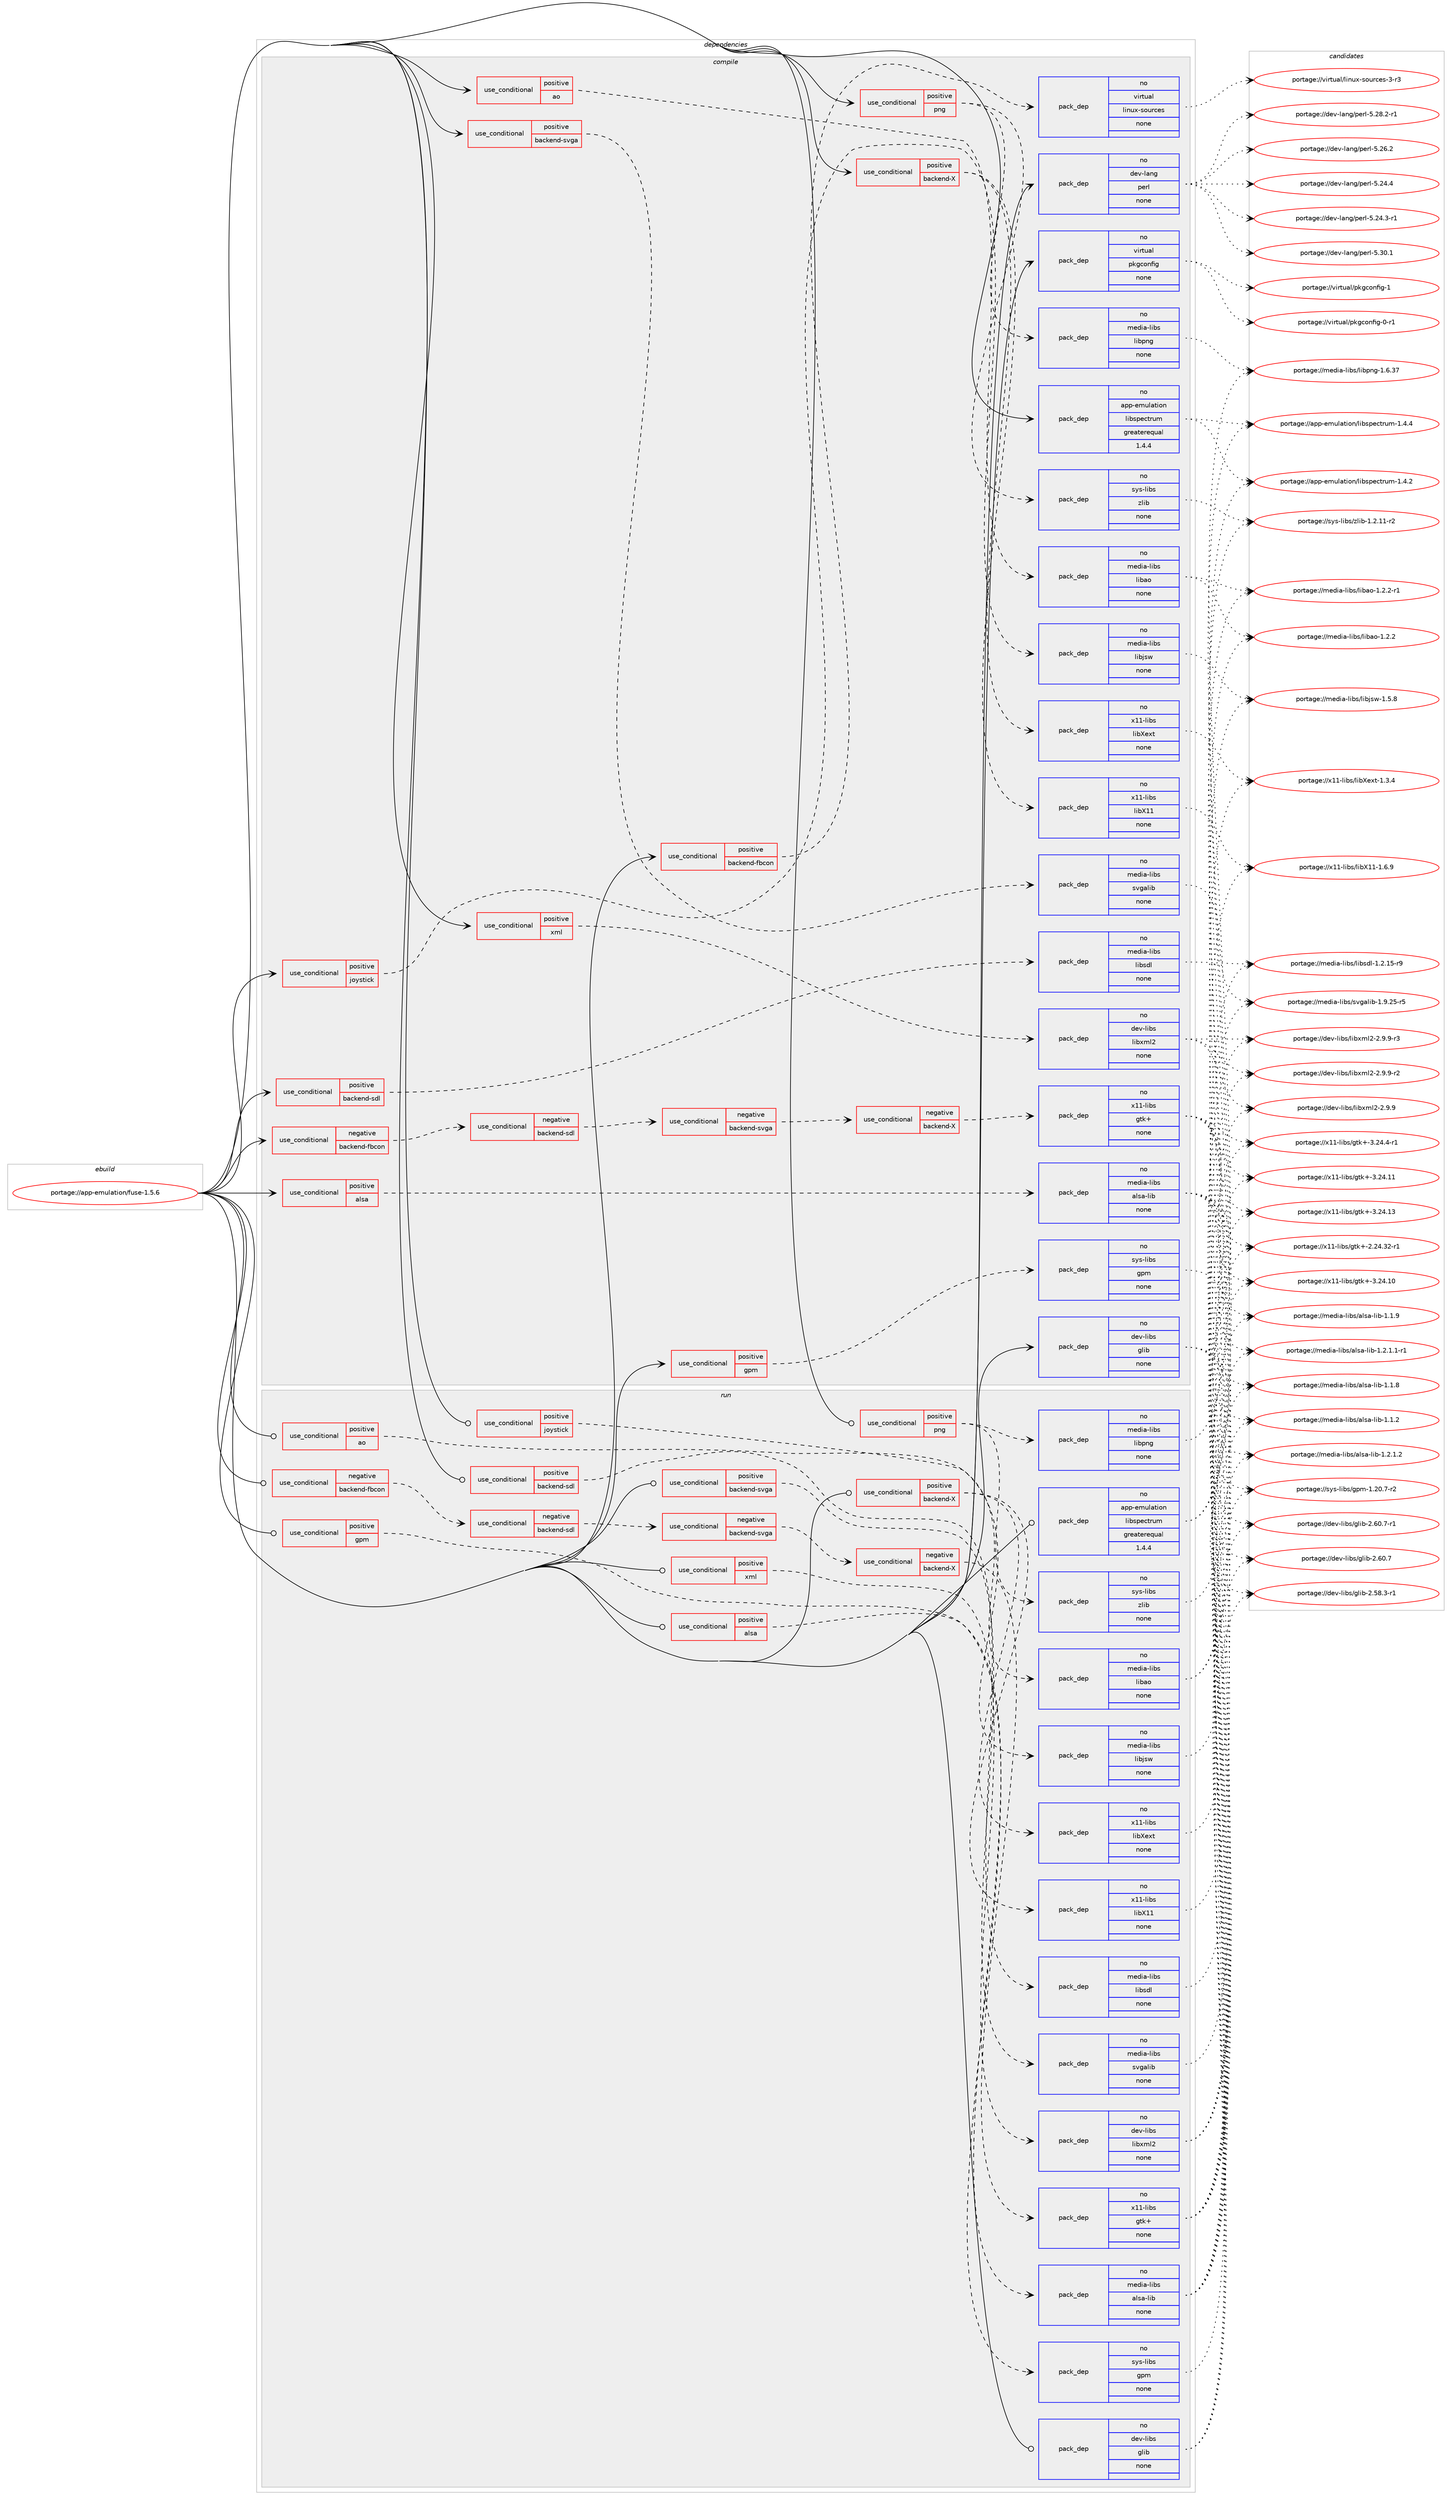 digraph prolog {

# *************
# Graph options
# *************

newrank=true;
concentrate=true;
compound=true;
graph [rankdir=LR,fontname=Helvetica,fontsize=10,ranksep=1.5];#, ranksep=2.5, nodesep=0.2];
edge  [arrowhead=vee];
node  [fontname=Helvetica,fontsize=10];

# **********
# The ebuild
# **********

subgraph cluster_leftcol {
color=gray;
label=<<i>ebuild</i>>;
id [label="portage://app-emulation/fuse-1.5.6", color=red, width=4, href="../app-emulation/fuse-1.5.6.svg"];
}

# ****************
# The dependencies
# ****************

subgraph cluster_midcol {
color=gray;
label=<<i>dependencies</i>>;
subgraph cluster_compile {
fillcolor="#eeeeee";
style=filled;
label=<<i>compile</i>>;
subgraph cond148507 {
dependency630672 [label=<<TABLE BORDER="0" CELLBORDER="1" CELLSPACING="0" CELLPADDING="4"><TR><TD ROWSPAN="3" CELLPADDING="10">use_conditional</TD></TR><TR><TD>negative</TD></TR><TR><TD>backend-fbcon</TD></TR></TABLE>>, shape=none, color=red];
subgraph cond148508 {
dependency630673 [label=<<TABLE BORDER="0" CELLBORDER="1" CELLSPACING="0" CELLPADDING="4"><TR><TD ROWSPAN="3" CELLPADDING="10">use_conditional</TD></TR><TR><TD>negative</TD></TR><TR><TD>backend-sdl</TD></TR></TABLE>>, shape=none, color=red];
subgraph cond148509 {
dependency630674 [label=<<TABLE BORDER="0" CELLBORDER="1" CELLSPACING="0" CELLPADDING="4"><TR><TD ROWSPAN="3" CELLPADDING="10">use_conditional</TD></TR><TR><TD>negative</TD></TR><TR><TD>backend-svga</TD></TR></TABLE>>, shape=none, color=red];
subgraph cond148510 {
dependency630675 [label=<<TABLE BORDER="0" CELLBORDER="1" CELLSPACING="0" CELLPADDING="4"><TR><TD ROWSPAN="3" CELLPADDING="10">use_conditional</TD></TR><TR><TD>negative</TD></TR><TR><TD>backend-X</TD></TR></TABLE>>, shape=none, color=red];
subgraph pack473760 {
dependency630676 [label=<<TABLE BORDER="0" CELLBORDER="1" CELLSPACING="0" CELLPADDING="4" WIDTH="220"><TR><TD ROWSPAN="6" CELLPADDING="30">pack_dep</TD></TR><TR><TD WIDTH="110">no</TD></TR><TR><TD>x11-libs</TD></TR><TR><TD>gtk+</TD></TR><TR><TD>none</TD></TR><TR><TD></TD></TR></TABLE>>, shape=none, color=blue];
}
dependency630675:e -> dependency630676:w [weight=20,style="dashed",arrowhead="vee"];
}
dependency630674:e -> dependency630675:w [weight=20,style="dashed",arrowhead="vee"];
}
dependency630673:e -> dependency630674:w [weight=20,style="dashed",arrowhead="vee"];
}
dependency630672:e -> dependency630673:w [weight=20,style="dashed",arrowhead="vee"];
}
id:e -> dependency630672:w [weight=20,style="solid",arrowhead="vee"];
subgraph cond148511 {
dependency630677 [label=<<TABLE BORDER="0" CELLBORDER="1" CELLSPACING="0" CELLPADDING="4"><TR><TD ROWSPAN="3" CELLPADDING="10">use_conditional</TD></TR><TR><TD>positive</TD></TR><TR><TD>alsa</TD></TR></TABLE>>, shape=none, color=red];
subgraph pack473761 {
dependency630678 [label=<<TABLE BORDER="0" CELLBORDER="1" CELLSPACING="0" CELLPADDING="4" WIDTH="220"><TR><TD ROWSPAN="6" CELLPADDING="30">pack_dep</TD></TR><TR><TD WIDTH="110">no</TD></TR><TR><TD>media-libs</TD></TR><TR><TD>alsa-lib</TD></TR><TR><TD>none</TD></TR><TR><TD></TD></TR></TABLE>>, shape=none, color=blue];
}
dependency630677:e -> dependency630678:w [weight=20,style="dashed",arrowhead="vee"];
}
id:e -> dependency630677:w [weight=20,style="solid",arrowhead="vee"];
subgraph cond148512 {
dependency630679 [label=<<TABLE BORDER="0" CELLBORDER="1" CELLSPACING="0" CELLPADDING="4"><TR><TD ROWSPAN="3" CELLPADDING="10">use_conditional</TD></TR><TR><TD>positive</TD></TR><TR><TD>ao</TD></TR></TABLE>>, shape=none, color=red];
subgraph pack473762 {
dependency630680 [label=<<TABLE BORDER="0" CELLBORDER="1" CELLSPACING="0" CELLPADDING="4" WIDTH="220"><TR><TD ROWSPAN="6" CELLPADDING="30">pack_dep</TD></TR><TR><TD WIDTH="110">no</TD></TR><TR><TD>media-libs</TD></TR><TR><TD>libao</TD></TR><TR><TD>none</TD></TR><TR><TD></TD></TR></TABLE>>, shape=none, color=blue];
}
dependency630679:e -> dependency630680:w [weight=20,style="dashed",arrowhead="vee"];
}
id:e -> dependency630679:w [weight=20,style="solid",arrowhead="vee"];
subgraph cond148513 {
dependency630681 [label=<<TABLE BORDER="0" CELLBORDER="1" CELLSPACING="0" CELLPADDING="4"><TR><TD ROWSPAN="3" CELLPADDING="10">use_conditional</TD></TR><TR><TD>positive</TD></TR><TR><TD>backend-X</TD></TR></TABLE>>, shape=none, color=red];
subgraph pack473763 {
dependency630682 [label=<<TABLE BORDER="0" CELLBORDER="1" CELLSPACING="0" CELLPADDING="4" WIDTH="220"><TR><TD ROWSPAN="6" CELLPADDING="30">pack_dep</TD></TR><TR><TD WIDTH="110">no</TD></TR><TR><TD>x11-libs</TD></TR><TR><TD>libX11</TD></TR><TR><TD>none</TD></TR><TR><TD></TD></TR></TABLE>>, shape=none, color=blue];
}
dependency630681:e -> dependency630682:w [weight=20,style="dashed",arrowhead="vee"];
subgraph pack473764 {
dependency630683 [label=<<TABLE BORDER="0" CELLBORDER="1" CELLSPACING="0" CELLPADDING="4" WIDTH="220"><TR><TD ROWSPAN="6" CELLPADDING="30">pack_dep</TD></TR><TR><TD WIDTH="110">no</TD></TR><TR><TD>x11-libs</TD></TR><TR><TD>libXext</TD></TR><TR><TD>none</TD></TR><TR><TD></TD></TR></TABLE>>, shape=none, color=blue];
}
dependency630681:e -> dependency630683:w [weight=20,style="dashed",arrowhead="vee"];
}
id:e -> dependency630681:w [weight=20,style="solid",arrowhead="vee"];
subgraph cond148514 {
dependency630684 [label=<<TABLE BORDER="0" CELLBORDER="1" CELLSPACING="0" CELLPADDING="4"><TR><TD ROWSPAN="3" CELLPADDING="10">use_conditional</TD></TR><TR><TD>positive</TD></TR><TR><TD>backend-fbcon</TD></TR></TABLE>>, shape=none, color=red];
subgraph pack473765 {
dependency630685 [label=<<TABLE BORDER="0" CELLBORDER="1" CELLSPACING="0" CELLPADDING="4" WIDTH="220"><TR><TD ROWSPAN="6" CELLPADDING="30">pack_dep</TD></TR><TR><TD WIDTH="110">no</TD></TR><TR><TD>virtual</TD></TR><TR><TD>linux-sources</TD></TR><TR><TD>none</TD></TR><TR><TD></TD></TR></TABLE>>, shape=none, color=blue];
}
dependency630684:e -> dependency630685:w [weight=20,style="dashed",arrowhead="vee"];
}
id:e -> dependency630684:w [weight=20,style="solid",arrowhead="vee"];
subgraph cond148515 {
dependency630686 [label=<<TABLE BORDER="0" CELLBORDER="1" CELLSPACING="0" CELLPADDING="4"><TR><TD ROWSPAN="3" CELLPADDING="10">use_conditional</TD></TR><TR><TD>positive</TD></TR><TR><TD>backend-sdl</TD></TR></TABLE>>, shape=none, color=red];
subgraph pack473766 {
dependency630687 [label=<<TABLE BORDER="0" CELLBORDER="1" CELLSPACING="0" CELLPADDING="4" WIDTH="220"><TR><TD ROWSPAN="6" CELLPADDING="30">pack_dep</TD></TR><TR><TD WIDTH="110">no</TD></TR><TR><TD>media-libs</TD></TR><TR><TD>libsdl</TD></TR><TR><TD>none</TD></TR><TR><TD></TD></TR></TABLE>>, shape=none, color=blue];
}
dependency630686:e -> dependency630687:w [weight=20,style="dashed",arrowhead="vee"];
}
id:e -> dependency630686:w [weight=20,style="solid",arrowhead="vee"];
subgraph cond148516 {
dependency630688 [label=<<TABLE BORDER="0" CELLBORDER="1" CELLSPACING="0" CELLPADDING="4"><TR><TD ROWSPAN="3" CELLPADDING="10">use_conditional</TD></TR><TR><TD>positive</TD></TR><TR><TD>backend-svga</TD></TR></TABLE>>, shape=none, color=red];
subgraph pack473767 {
dependency630689 [label=<<TABLE BORDER="0" CELLBORDER="1" CELLSPACING="0" CELLPADDING="4" WIDTH="220"><TR><TD ROWSPAN="6" CELLPADDING="30">pack_dep</TD></TR><TR><TD WIDTH="110">no</TD></TR><TR><TD>media-libs</TD></TR><TR><TD>svgalib</TD></TR><TR><TD>none</TD></TR><TR><TD></TD></TR></TABLE>>, shape=none, color=blue];
}
dependency630688:e -> dependency630689:w [weight=20,style="dashed",arrowhead="vee"];
}
id:e -> dependency630688:w [weight=20,style="solid",arrowhead="vee"];
subgraph cond148517 {
dependency630690 [label=<<TABLE BORDER="0" CELLBORDER="1" CELLSPACING="0" CELLPADDING="4"><TR><TD ROWSPAN="3" CELLPADDING="10">use_conditional</TD></TR><TR><TD>positive</TD></TR><TR><TD>gpm</TD></TR></TABLE>>, shape=none, color=red];
subgraph pack473768 {
dependency630691 [label=<<TABLE BORDER="0" CELLBORDER="1" CELLSPACING="0" CELLPADDING="4" WIDTH="220"><TR><TD ROWSPAN="6" CELLPADDING="30">pack_dep</TD></TR><TR><TD WIDTH="110">no</TD></TR><TR><TD>sys-libs</TD></TR><TR><TD>gpm</TD></TR><TR><TD>none</TD></TR><TR><TD></TD></TR></TABLE>>, shape=none, color=blue];
}
dependency630690:e -> dependency630691:w [weight=20,style="dashed",arrowhead="vee"];
}
id:e -> dependency630690:w [weight=20,style="solid",arrowhead="vee"];
subgraph cond148518 {
dependency630692 [label=<<TABLE BORDER="0" CELLBORDER="1" CELLSPACING="0" CELLPADDING="4"><TR><TD ROWSPAN="3" CELLPADDING="10">use_conditional</TD></TR><TR><TD>positive</TD></TR><TR><TD>joystick</TD></TR></TABLE>>, shape=none, color=red];
subgraph pack473769 {
dependency630693 [label=<<TABLE BORDER="0" CELLBORDER="1" CELLSPACING="0" CELLPADDING="4" WIDTH="220"><TR><TD ROWSPAN="6" CELLPADDING="30">pack_dep</TD></TR><TR><TD WIDTH="110">no</TD></TR><TR><TD>media-libs</TD></TR><TR><TD>libjsw</TD></TR><TR><TD>none</TD></TR><TR><TD></TD></TR></TABLE>>, shape=none, color=blue];
}
dependency630692:e -> dependency630693:w [weight=20,style="dashed",arrowhead="vee"];
}
id:e -> dependency630692:w [weight=20,style="solid",arrowhead="vee"];
subgraph cond148519 {
dependency630694 [label=<<TABLE BORDER="0" CELLBORDER="1" CELLSPACING="0" CELLPADDING="4"><TR><TD ROWSPAN="3" CELLPADDING="10">use_conditional</TD></TR><TR><TD>positive</TD></TR><TR><TD>png</TD></TR></TABLE>>, shape=none, color=red];
subgraph pack473770 {
dependency630695 [label=<<TABLE BORDER="0" CELLBORDER="1" CELLSPACING="0" CELLPADDING="4" WIDTH="220"><TR><TD ROWSPAN="6" CELLPADDING="30">pack_dep</TD></TR><TR><TD WIDTH="110">no</TD></TR><TR><TD>media-libs</TD></TR><TR><TD>libpng</TD></TR><TR><TD>none</TD></TR><TR><TD></TD></TR></TABLE>>, shape=none, color=blue];
}
dependency630694:e -> dependency630695:w [weight=20,style="dashed",arrowhead="vee"];
subgraph pack473771 {
dependency630696 [label=<<TABLE BORDER="0" CELLBORDER="1" CELLSPACING="0" CELLPADDING="4" WIDTH="220"><TR><TD ROWSPAN="6" CELLPADDING="30">pack_dep</TD></TR><TR><TD WIDTH="110">no</TD></TR><TR><TD>sys-libs</TD></TR><TR><TD>zlib</TD></TR><TR><TD>none</TD></TR><TR><TD></TD></TR></TABLE>>, shape=none, color=blue];
}
dependency630694:e -> dependency630696:w [weight=20,style="dashed",arrowhead="vee"];
}
id:e -> dependency630694:w [weight=20,style="solid",arrowhead="vee"];
subgraph cond148520 {
dependency630697 [label=<<TABLE BORDER="0" CELLBORDER="1" CELLSPACING="0" CELLPADDING="4"><TR><TD ROWSPAN="3" CELLPADDING="10">use_conditional</TD></TR><TR><TD>positive</TD></TR><TR><TD>xml</TD></TR></TABLE>>, shape=none, color=red];
subgraph pack473772 {
dependency630698 [label=<<TABLE BORDER="0" CELLBORDER="1" CELLSPACING="0" CELLPADDING="4" WIDTH="220"><TR><TD ROWSPAN="6" CELLPADDING="30">pack_dep</TD></TR><TR><TD WIDTH="110">no</TD></TR><TR><TD>dev-libs</TD></TR><TR><TD>libxml2</TD></TR><TR><TD>none</TD></TR><TR><TD></TD></TR></TABLE>>, shape=none, color=blue];
}
dependency630697:e -> dependency630698:w [weight=20,style="dashed",arrowhead="vee"];
}
id:e -> dependency630697:w [weight=20,style="solid",arrowhead="vee"];
subgraph pack473773 {
dependency630699 [label=<<TABLE BORDER="0" CELLBORDER="1" CELLSPACING="0" CELLPADDING="4" WIDTH="220"><TR><TD ROWSPAN="6" CELLPADDING="30">pack_dep</TD></TR><TR><TD WIDTH="110">no</TD></TR><TR><TD>app-emulation</TD></TR><TR><TD>libspectrum</TD></TR><TR><TD>greaterequal</TD></TR><TR><TD>1.4.4</TD></TR></TABLE>>, shape=none, color=blue];
}
id:e -> dependency630699:w [weight=20,style="solid",arrowhead="vee"];
subgraph pack473774 {
dependency630700 [label=<<TABLE BORDER="0" CELLBORDER="1" CELLSPACING="0" CELLPADDING="4" WIDTH="220"><TR><TD ROWSPAN="6" CELLPADDING="30">pack_dep</TD></TR><TR><TD WIDTH="110">no</TD></TR><TR><TD>dev-lang</TD></TR><TR><TD>perl</TD></TR><TR><TD>none</TD></TR><TR><TD></TD></TR></TABLE>>, shape=none, color=blue];
}
id:e -> dependency630700:w [weight=20,style="solid",arrowhead="vee"];
subgraph pack473775 {
dependency630701 [label=<<TABLE BORDER="0" CELLBORDER="1" CELLSPACING="0" CELLPADDING="4" WIDTH="220"><TR><TD ROWSPAN="6" CELLPADDING="30">pack_dep</TD></TR><TR><TD WIDTH="110">no</TD></TR><TR><TD>dev-libs</TD></TR><TR><TD>glib</TD></TR><TR><TD>none</TD></TR><TR><TD></TD></TR></TABLE>>, shape=none, color=blue];
}
id:e -> dependency630701:w [weight=20,style="solid",arrowhead="vee"];
subgraph pack473776 {
dependency630702 [label=<<TABLE BORDER="0" CELLBORDER="1" CELLSPACING="0" CELLPADDING="4" WIDTH="220"><TR><TD ROWSPAN="6" CELLPADDING="30">pack_dep</TD></TR><TR><TD WIDTH="110">no</TD></TR><TR><TD>virtual</TD></TR><TR><TD>pkgconfig</TD></TR><TR><TD>none</TD></TR><TR><TD></TD></TR></TABLE>>, shape=none, color=blue];
}
id:e -> dependency630702:w [weight=20,style="solid",arrowhead="vee"];
}
subgraph cluster_compileandrun {
fillcolor="#eeeeee";
style=filled;
label=<<i>compile and run</i>>;
}
subgraph cluster_run {
fillcolor="#eeeeee";
style=filled;
label=<<i>run</i>>;
subgraph cond148521 {
dependency630703 [label=<<TABLE BORDER="0" CELLBORDER="1" CELLSPACING="0" CELLPADDING="4"><TR><TD ROWSPAN="3" CELLPADDING="10">use_conditional</TD></TR><TR><TD>negative</TD></TR><TR><TD>backend-fbcon</TD></TR></TABLE>>, shape=none, color=red];
subgraph cond148522 {
dependency630704 [label=<<TABLE BORDER="0" CELLBORDER="1" CELLSPACING="0" CELLPADDING="4"><TR><TD ROWSPAN="3" CELLPADDING="10">use_conditional</TD></TR><TR><TD>negative</TD></TR><TR><TD>backend-sdl</TD></TR></TABLE>>, shape=none, color=red];
subgraph cond148523 {
dependency630705 [label=<<TABLE BORDER="0" CELLBORDER="1" CELLSPACING="0" CELLPADDING="4"><TR><TD ROWSPAN="3" CELLPADDING="10">use_conditional</TD></TR><TR><TD>negative</TD></TR><TR><TD>backend-svga</TD></TR></TABLE>>, shape=none, color=red];
subgraph cond148524 {
dependency630706 [label=<<TABLE BORDER="0" CELLBORDER="1" CELLSPACING="0" CELLPADDING="4"><TR><TD ROWSPAN="3" CELLPADDING="10">use_conditional</TD></TR><TR><TD>negative</TD></TR><TR><TD>backend-X</TD></TR></TABLE>>, shape=none, color=red];
subgraph pack473777 {
dependency630707 [label=<<TABLE BORDER="0" CELLBORDER="1" CELLSPACING="0" CELLPADDING="4" WIDTH="220"><TR><TD ROWSPAN="6" CELLPADDING="30">pack_dep</TD></TR><TR><TD WIDTH="110">no</TD></TR><TR><TD>x11-libs</TD></TR><TR><TD>gtk+</TD></TR><TR><TD>none</TD></TR><TR><TD></TD></TR></TABLE>>, shape=none, color=blue];
}
dependency630706:e -> dependency630707:w [weight=20,style="dashed",arrowhead="vee"];
}
dependency630705:e -> dependency630706:w [weight=20,style="dashed",arrowhead="vee"];
}
dependency630704:e -> dependency630705:w [weight=20,style="dashed",arrowhead="vee"];
}
dependency630703:e -> dependency630704:w [weight=20,style="dashed",arrowhead="vee"];
}
id:e -> dependency630703:w [weight=20,style="solid",arrowhead="odot"];
subgraph cond148525 {
dependency630708 [label=<<TABLE BORDER="0" CELLBORDER="1" CELLSPACING="0" CELLPADDING="4"><TR><TD ROWSPAN="3" CELLPADDING="10">use_conditional</TD></TR><TR><TD>positive</TD></TR><TR><TD>alsa</TD></TR></TABLE>>, shape=none, color=red];
subgraph pack473778 {
dependency630709 [label=<<TABLE BORDER="0" CELLBORDER="1" CELLSPACING="0" CELLPADDING="4" WIDTH="220"><TR><TD ROWSPAN="6" CELLPADDING="30">pack_dep</TD></TR><TR><TD WIDTH="110">no</TD></TR><TR><TD>media-libs</TD></TR><TR><TD>alsa-lib</TD></TR><TR><TD>none</TD></TR><TR><TD></TD></TR></TABLE>>, shape=none, color=blue];
}
dependency630708:e -> dependency630709:w [weight=20,style="dashed",arrowhead="vee"];
}
id:e -> dependency630708:w [weight=20,style="solid",arrowhead="odot"];
subgraph cond148526 {
dependency630710 [label=<<TABLE BORDER="0" CELLBORDER="1" CELLSPACING="0" CELLPADDING="4"><TR><TD ROWSPAN="3" CELLPADDING="10">use_conditional</TD></TR><TR><TD>positive</TD></TR><TR><TD>ao</TD></TR></TABLE>>, shape=none, color=red];
subgraph pack473779 {
dependency630711 [label=<<TABLE BORDER="0" CELLBORDER="1" CELLSPACING="0" CELLPADDING="4" WIDTH="220"><TR><TD ROWSPAN="6" CELLPADDING="30">pack_dep</TD></TR><TR><TD WIDTH="110">no</TD></TR><TR><TD>media-libs</TD></TR><TR><TD>libao</TD></TR><TR><TD>none</TD></TR><TR><TD></TD></TR></TABLE>>, shape=none, color=blue];
}
dependency630710:e -> dependency630711:w [weight=20,style="dashed",arrowhead="vee"];
}
id:e -> dependency630710:w [weight=20,style="solid",arrowhead="odot"];
subgraph cond148527 {
dependency630712 [label=<<TABLE BORDER="0" CELLBORDER="1" CELLSPACING="0" CELLPADDING="4"><TR><TD ROWSPAN="3" CELLPADDING="10">use_conditional</TD></TR><TR><TD>positive</TD></TR><TR><TD>backend-X</TD></TR></TABLE>>, shape=none, color=red];
subgraph pack473780 {
dependency630713 [label=<<TABLE BORDER="0" CELLBORDER="1" CELLSPACING="0" CELLPADDING="4" WIDTH="220"><TR><TD ROWSPAN="6" CELLPADDING="30">pack_dep</TD></TR><TR><TD WIDTH="110">no</TD></TR><TR><TD>x11-libs</TD></TR><TR><TD>libX11</TD></TR><TR><TD>none</TD></TR><TR><TD></TD></TR></TABLE>>, shape=none, color=blue];
}
dependency630712:e -> dependency630713:w [weight=20,style="dashed",arrowhead="vee"];
subgraph pack473781 {
dependency630714 [label=<<TABLE BORDER="0" CELLBORDER="1" CELLSPACING="0" CELLPADDING="4" WIDTH="220"><TR><TD ROWSPAN="6" CELLPADDING="30">pack_dep</TD></TR><TR><TD WIDTH="110">no</TD></TR><TR><TD>x11-libs</TD></TR><TR><TD>libXext</TD></TR><TR><TD>none</TD></TR><TR><TD></TD></TR></TABLE>>, shape=none, color=blue];
}
dependency630712:e -> dependency630714:w [weight=20,style="dashed",arrowhead="vee"];
}
id:e -> dependency630712:w [weight=20,style="solid",arrowhead="odot"];
subgraph cond148528 {
dependency630715 [label=<<TABLE BORDER="0" CELLBORDER="1" CELLSPACING="0" CELLPADDING="4"><TR><TD ROWSPAN="3" CELLPADDING="10">use_conditional</TD></TR><TR><TD>positive</TD></TR><TR><TD>backend-sdl</TD></TR></TABLE>>, shape=none, color=red];
subgraph pack473782 {
dependency630716 [label=<<TABLE BORDER="0" CELLBORDER="1" CELLSPACING="0" CELLPADDING="4" WIDTH="220"><TR><TD ROWSPAN="6" CELLPADDING="30">pack_dep</TD></TR><TR><TD WIDTH="110">no</TD></TR><TR><TD>media-libs</TD></TR><TR><TD>libsdl</TD></TR><TR><TD>none</TD></TR><TR><TD></TD></TR></TABLE>>, shape=none, color=blue];
}
dependency630715:e -> dependency630716:w [weight=20,style="dashed",arrowhead="vee"];
}
id:e -> dependency630715:w [weight=20,style="solid",arrowhead="odot"];
subgraph cond148529 {
dependency630717 [label=<<TABLE BORDER="0" CELLBORDER="1" CELLSPACING="0" CELLPADDING="4"><TR><TD ROWSPAN="3" CELLPADDING="10">use_conditional</TD></TR><TR><TD>positive</TD></TR><TR><TD>backend-svga</TD></TR></TABLE>>, shape=none, color=red];
subgraph pack473783 {
dependency630718 [label=<<TABLE BORDER="0" CELLBORDER="1" CELLSPACING="0" CELLPADDING="4" WIDTH="220"><TR><TD ROWSPAN="6" CELLPADDING="30">pack_dep</TD></TR><TR><TD WIDTH="110">no</TD></TR><TR><TD>media-libs</TD></TR><TR><TD>svgalib</TD></TR><TR><TD>none</TD></TR><TR><TD></TD></TR></TABLE>>, shape=none, color=blue];
}
dependency630717:e -> dependency630718:w [weight=20,style="dashed",arrowhead="vee"];
}
id:e -> dependency630717:w [weight=20,style="solid",arrowhead="odot"];
subgraph cond148530 {
dependency630719 [label=<<TABLE BORDER="0" CELLBORDER="1" CELLSPACING="0" CELLPADDING="4"><TR><TD ROWSPAN="3" CELLPADDING="10">use_conditional</TD></TR><TR><TD>positive</TD></TR><TR><TD>gpm</TD></TR></TABLE>>, shape=none, color=red];
subgraph pack473784 {
dependency630720 [label=<<TABLE BORDER="0" CELLBORDER="1" CELLSPACING="0" CELLPADDING="4" WIDTH="220"><TR><TD ROWSPAN="6" CELLPADDING="30">pack_dep</TD></TR><TR><TD WIDTH="110">no</TD></TR><TR><TD>sys-libs</TD></TR><TR><TD>gpm</TD></TR><TR><TD>none</TD></TR><TR><TD></TD></TR></TABLE>>, shape=none, color=blue];
}
dependency630719:e -> dependency630720:w [weight=20,style="dashed",arrowhead="vee"];
}
id:e -> dependency630719:w [weight=20,style="solid",arrowhead="odot"];
subgraph cond148531 {
dependency630721 [label=<<TABLE BORDER="0" CELLBORDER="1" CELLSPACING="0" CELLPADDING="4"><TR><TD ROWSPAN="3" CELLPADDING="10">use_conditional</TD></TR><TR><TD>positive</TD></TR><TR><TD>joystick</TD></TR></TABLE>>, shape=none, color=red];
subgraph pack473785 {
dependency630722 [label=<<TABLE BORDER="0" CELLBORDER="1" CELLSPACING="0" CELLPADDING="4" WIDTH="220"><TR><TD ROWSPAN="6" CELLPADDING="30">pack_dep</TD></TR><TR><TD WIDTH="110">no</TD></TR><TR><TD>media-libs</TD></TR><TR><TD>libjsw</TD></TR><TR><TD>none</TD></TR><TR><TD></TD></TR></TABLE>>, shape=none, color=blue];
}
dependency630721:e -> dependency630722:w [weight=20,style="dashed",arrowhead="vee"];
}
id:e -> dependency630721:w [weight=20,style="solid",arrowhead="odot"];
subgraph cond148532 {
dependency630723 [label=<<TABLE BORDER="0" CELLBORDER="1" CELLSPACING="0" CELLPADDING="4"><TR><TD ROWSPAN="3" CELLPADDING="10">use_conditional</TD></TR><TR><TD>positive</TD></TR><TR><TD>png</TD></TR></TABLE>>, shape=none, color=red];
subgraph pack473786 {
dependency630724 [label=<<TABLE BORDER="0" CELLBORDER="1" CELLSPACING="0" CELLPADDING="4" WIDTH="220"><TR><TD ROWSPAN="6" CELLPADDING="30">pack_dep</TD></TR><TR><TD WIDTH="110">no</TD></TR><TR><TD>media-libs</TD></TR><TR><TD>libpng</TD></TR><TR><TD>none</TD></TR><TR><TD></TD></TR></TABLE>>, shape=none, color=blue];
}
dependency630723:e -> dependency630724:w [weight=20,style="dashed",arrowhead="vee"];
subgraph pack473787 {
dependency630725 [label=<<TABLE BORDER="0" CELLBORDER="1" CELLSPACING="0" CELLPADDING="4" WIDTH="220"><TR><TD ROWSPAN="6" CELLPADDING="30">pack_dep</TD></TR><TR><TD WIDTH="110">no</TD></TR><TR><TD>sys-libs</TD></TR><TR><TD>zlib</TD></TR><TR><TD>none</TD></TR><TR><TD></TD></TR></TABLE>>, shape=none, color=blue];
}
dependency630723:e -> dependency630725:w [weight=20,style="dashed",arrowhead="vee"];
}
id:e -> dependency630723:w [weight=20,style="solid",arrowhead="odot"];
subgraph cond148533 {
dependency630726 [label=<<TABLE BORDER="0" CELLBORDER="1" CELLSPACING="0" CELLPADDING="4"><TR><TD ROWSPAN="3" CELLPADDING="10">use_conditional</TD></TR><TR><TD>positive</TD></TR><TR><TD>xml</TD></TR></TABLE>>, shape=none, color=red];
subgraph pack473788 {
dependency630727 [label=<<TABLE BORDER="0" CELLBORDER="1" CELLSPACING="0" CELLPADDING="4" WIDTH="220"><TR><TD ROWSPAN="6" CELLPADDING="30">pack_dep</TD></TR><TR><TD WIDTH="110">no</TD></TR><TR><TD>dev-libs</TD></TR><TR><TD>libxml2</TD></TR><TR><TD>none</TD></TR><TR><TD></TD></TR></TABLE>>, shape=none, color=blue];
}
dependency630726:e -> dependency630727:w [weight=20,style="dashed",arrowhead="vee"];
}
id:e -> dependency630726:w [weight=20,style="solid",arrowhead="odot"];
subgraph pack473789 {
dependency630728 [label=<<TABLE BORDER="0" CELLBORDER="1" CELLSPACING="0" CELLPADDING="4" WIDTH="220"><TR><TD ROWSPAN="6" CELLPADDING="30">pack_dep</TD></TR><TR><TD WIDTH="110">no</TD></TR><TR><TD>app-emulation</TD></TR><TR><TD>libspectrum</TD></TR><TR><TD>greaterequal</TD></TR><TR><TD>1.4.4</TD></TR></TABLE>>, shape=none, color=blue];
}
id:e -> dependency630728:w [weight=20,style="solid",arrowhead="odot"];
subgraph pack473790 {
dependency630729 [label=<<TABLE BORDER="0" CELLBORDER="1" CELLSPACING="0" CELLPADDING="4" WIDTH="220"><TR><TD ROWSPAN="6" CELLPADDING="30">pack_dep</TD></TR><TR><TD WIDTH="110">no</TD></TR><TR><TD>dev-libs</TD></TR><TR><TD>glib</TD></TR><TR><TD>none</TD></TR><TR><TD></TD></TR></TABLE>>, shape=none, color=blue];
}
id:e -> dependency630729:w [weight=20,style="solid",arrowhead="odot"];
}
}

# **************
# The candidates
# **************

subgraph cluster_choices {
rank=same;
color=gray;
label=<<i>candidates</i>>;

subgraph choice473760 {
color=black;
nodesep=1;
choice120494945108105981154710311610743455146505246524511449 [label="portage://x11-libs/gtk+-3.24.4-r1", color=red, width=4,href="../x11-libs/gtk+-3.24.4-r1.svg"];
choice1204949451081059811547103116107434551465052464951 [label="portage://x11-libs/gtk+-3.24.13", color=red, width=4,href="../x11-libs/gtk+-3.24.13.svg"];
choice1204949451081059811547103116107434551465052464949 [label="portage://x11-libs/gtk+-3.24.11", color=red, width=4,href="../x11-libs/gtk+-3.24.11.svg"];
choice1204949451081059811547103116107434551465052464948 [label="portage://x11-libs/gtk+-3.24.10", color=red, width=4,href="../x11-libs/gtk+-3.24.10.svg"];
choice12049494510810598115471031161074345504650524651504511449 [label="portage://x11-libs/gtk+-2.24.32-r1", color=red, width=4,href="../x11-libs/gtk+-2.24.32-r1.svg"];
dependency630676:e -> choice120494945108105981154710311610743455146505246524511449:w [style=dotted,weight="100"];
dependency630676:e -> choice1204949451081059811547103116107434551465052464951:w [style=dotted,weight="100"];
dependency630676:e -> choice1204949451081059811547103116107434551465052464949:w [style=dotted,weight="100"];
dependency630676:e -> choice1204949451081059811547103116107434551465052464948:w [style=dotted,weight="100"];
dependency630676:e -> choice12049494510810598115471031161074345504650524651504511449:w [style=dotted,weight="100"];
}
subgraph choice473761 {
color=black;
nodesep=1;
choice10910110010597451081059811547971081159745108105984549465046494650 [label="portage://media-libs/alsa-lib-1.2.1.2", color=red, width=4,href="../media-libs/alsa-lib-1.2.1.2.svg"];
choice109101100105974510810598115479710811597451081059845494650464946494511449 [label="portage://media-libs/alsa-lib-1.2.1.1-r1", color=red, width=4,href="../media-libs/alsa-lib-1.2.1.1-r1.svg"];
choice1091011001059745108105981154797108115974510810598454946494657 [label="portage://media-libs/alsa-lib-1.1.9", color=red, width=4,href="../media-libs/alsa-lib-1.1.9.svg"];
choice1091011001059745108105981154797108115974510810598454946494656 [label="portage://media-libs/alsa-lib-1.1.8", color=red, width=4,href="../media-libs/alsa-lib-1.1.8.svg"];
choice1091011001059745108105981154797108115974510810598454946494650 [label="portage://media-libs/alsa-lib-1.1.2", color=red, width=4,href="../media-libs/alsa-lib-1.1.2.svg"];
dependency630678:e -> choice10910110010597451081059811547971081159745108105984549465046494650:w [style=dotted,weight="100"];
dependency630678:e -> choice109101100105974510810598115479710811597451081059845494650464946494511449:w [style=dotted,weight="100"];
dependency630678:e -> choice1091011001059745108105981154797108115974510810598454946494657:w [style=dotted,weight="100"];
dependency630678:e -> choice1091011001059745108105981154797108115974510810598454946494656:w [style=dotted,weight="100"];
dependency630678:e -> choice1091011001059745108105981154797108115974510810598454946494650:w [style=dotted,weight="100"];
}
subgraph choice473762 {
color=black;
nodesep=1;
choice1091011001059745108105981154710810598971114549465046504511449 [label="portage://media-libs/libao-1.2.2-r1", color=red, width=4,href="../media-libs/libao-1.2.2-r1.svg"];
choice109101100105974510810598115471081059897111454946504650 [label="portage://media-libs/libao-1.2.2", color=red, width=4,href="../media-libs/libao-1.2.2.svg"];
dependency630680:e -> choice1091011001059745108105981154710810598971114549465046504511449:w [style=dotted,weight="100"];
dependency630680:e -> choice109101100105974510810598115471081059897111454946504650:w [style=dotted,weight="100"];
}
subgraph choice473763 {
color=black;
nodesep=1;
choice120494945108105981154710810598884949454946544657 [label="portage://x11-libs/libX11-1.6.9", color=red, width=4,href="../x11-libs/libX11-1.6.9.svg"];
dependency630682:e -> choice120494945108105981154710810598884949454946544657:w [style=dotted,weight="100"];
}
subgraph choice473764 {
color=black;
nodesep=1;
choice12049494510810598115471081059888101120116454946514652 [label="portage://x11-libs/libXext-1.3.4", color=red, width=4,href="../x11-libs/libXext-1.3.4.svg"];
dependency630683:e -> choice12049494510810598115471081059888101120116454946514652:w [style=dotted,weight="100"];
}
subgraph choice473765 {
color=black;
nodesep=1;
choice1181051141161179710847108105110117120451151111171149910111545514511451 [label="portage://virtual/linux-sources-3-r3", color=red, width=4,href="../virtual/linux-sources-3-r3.svg"];
dependency630685:e -> choice1181051141161179710847108105110117120451151111171149910111545514511451:w [style=dotted,weight="100"];
}
subgraph choice473766 {
color=black;
nodesep=1;
choice1091011001059745108105981154710810598115100108454946504649534511457 [label="portage://media-libs/libsdl-1.2.15-r9", color=red, width=4,href="../media-libs/libsdl-1.2.15-r9.svg"];
dependency630687:e -> choice1091011001059745108105981154710810598115100108454946504649534511457:w [style=dotted,weight="100"];
}
subgraph choice473767 {
color=black;
nodesep=1;
choice109101100105974510810598115471151181039710810598454946574650534511453 [label="portage://media-libs/svgalib-1.9.25-r5", color=red, width=4,href="../media-libs/svgalib-1.9.25-r5.svg"];
dependency630689:e -> choice109101100105974510810598115471151181039710810598454946574650534511453:w [style=dotted,weight="100"];
}
subgraph choice473768 {
color=black;
nodesep=1;
choice115121115451081059811547103112109454946504846554511450 [label="portage://sys-libs/gpm-1.20.7-r2", color=red, width=4,href="../sys-libs/gpm-1.20.7-r2.svg"];
dependency630691:e -> choice115121115451081059811547103112109454946504846554511450:w [style=dotted,weight="100"];
}
subgraph choice473769 {
color=black;
nodesep=1;
choice1091011001059745108105981154710810598106115119454946534656 [label="portage://media-libs/libjsw-1.5.8", color=red, width=4,href="../media-libs/libjsw-1.5.8.svg"];
dependency630693:e -> choice1091011001059745108105981154710810598106115119454946534656:w [style=dotted,weight="100"];
}
subgraph choice473770 {
color=black;
nodesep=1;
choice109101100105974510810598115471081059811211010345494654465155 [label="portage://media-libs/libpng-1.6.37", color=red, width=4,href="../media-libs/libpng-1.6.37.svg"];
dependency630695:e -> choice109101100105974510810598115471081059811211010345494654465155:w [style=dotted,weight="100"];
}
subgraph choice473771 {
color=black;
nodesep=1;
choice11512111545108105981154712210810598454946504649494511450 [label="portage://sys-libs/zlib-1.2.11-r2", color=red, width=4,href="../sys-libs/zlib-1.2.11-r2.svg"];
dependency630696:e -> choice11512111545108105981154712210810598454946504649494511450:w [style=dotted,weight="100"];
}
subgraph choice473772 {
color=black;
nodesep=1;
choice10010111845108105981154710810598120109108504550465746574511451 [label="portage://dev-libs/libxml2-2.9.9-r3", color=red, width=4,href="../dev-libs/libxml2-2.9.9-r3.svg"];
choice10010111845108105981154710810598120109108504550465746574511450 [label="portage://dev-libs/libxml2-2.9.9-r2", color=red, width=4,href="../dev-libs/libxml2-2.9.9-r2.svg"];
choice1001011184510810598115471081059812010910850455046574657 [label="portage://dev-libs/libxml2-2.9.9", color=red, width=4,href="../dev-libs/libxml2-2.9.9.svg"];
dependency630698:e -> choice10010111845108105981154710810598120109108504550465746574511451:w [style=dotted,weight="100"];
dependency630698:e -> choice10010111845108105981154710810598120109108504550465746574511450:w [style=dotted,weight="100"];
dependency630698:e -> choice1001011184510810598115471081059812010910850455046574657:w [style=dotted,weight="100"];
}
subgraph choice473773 {
color=black;
nodesep=1;
choice971121124510110911710897116105111110471081059811511210199116114117109454946524652 [label="portage://app-emulation/libspectrum-1.4.4", color=red, width=4,href="../app-emulation/libspectrum-1.4.4.svg"];
choice971121124510110911710897116105111110471081059811511210199116114117109454946524650 [label="portage://app-emulation/libspectrum-1.4.2", color=red, width=4,href="../app-emulation/libspectrum-1.4.2.svg"];
dependency630699:e -> choice971121124510110911710897116105111110471081059811511210199116114117109454946524652:w [style=dotted,weight="100"];
dependency630699:e -> choice971121124510110911710897116105111110471081059811511210199116114117109454946524650:w [style=dotted,weight="100"];
}
subgraph choice473774 {
color=black;
nodesep=1;
choice10010111845108971101034711210111410845534651484649 [label="portage://dev-lang/perl-5.30.1", color=red, width=4,href="../dev-lang/perl-5.30.1.svg"];
choice100101118451089711010347112101114108455346505646504511449 [label="portage://dev-lang/perl-5.28.2-r1", color=red, width=4,href="../dev-lang/perl-5.28.2-r1.svg"];
choice10010111845108971101034711210111410845534650544650 [label="portage://dev-lang/perl-5.26.2", color=red, width=4,href="../dev-lang/perl-5.26.2.svg"];
choice10010111845108971101034711210111410845534650524652 [label="portage://dev-lang/perl-5.24.4", color=red, width=4,href="../dev-lang/perl-5.24.4.svg"];
choice100101118451089711010347112101114108455346505246514511449 [label="portage://dev-lang/perl-5.24.3-r1", color=red, width=4,href="../dev-lang/perl-5.24.3-r1.svg"];
dependency630700:e -> choice10010111845108971101034711210111410845534651484649:w [style=dotted,weight="100"];
dependency630700:e -> choice100101118451089711010347112101114108455346505646504511449:w [style=dotted,weight="100"];
dependency630700:e -> choice10010111845108971101034711210111410845534650544650:w [style=dotted,weight="100"];
dependency630700:e -> choice10010111845108971101034711210111410845534650524652:w [style=dotted,weight="100"];
dependency630700:e -> choice100101118451089711010347112101114108455346505246514511449:w [style=dotted,weight="100"];
}
subgraph choice473775 {
color=black;
nodesep=1;
choice10010111845108105981154710310810598455046544846554511449 [label="portage://dev-libs/glib-2.60.7-r1", color=red, width=4,href="../dev-libs/glib-2.60.7-r1.svg"];
choice1001011184510810598115471031081059845504654484655 [label="portage://dev-libs/glib-2.60.7", color=red, width=4,href="../dev-libs/glib-2.60.7.svg"];
choice10010111845108105981154710310810598455046535646514511449 [label="portage://dev-libs/glib-2.58.3-r1", color=red, width=4,href="../dev-libs/glib-2.58.3-r1.svg"];
dependency630701:e -> choice10010111845108105981154710310810598455046544846554511449:w [style=dotted,weight="100"];
dependency630701:e -> choice1001011184510810598115471031081059845504654484655:w [style=dotted,weight="100"];
dependency630701:e -> choice10010111845108105981154710310810598455046535646514511449:w [style=dotted,weight="100"];
}
subgraph choice473776 {
color=black;
nodesep=1;
choice1181051141161179710847112107103991111101021051034549 [label="portage://virtual/pkgconfig-1", color=red, width=4,href="../virtual/pkgconfig-1.svg"];
choice11810511411611797108471121071039911111010210510345484511449 [label="portage://virtual/pkgconfig-0-r1", color=red, width=4,href="../virtual/pkgconfig-0-r1.svg"];
dependency630702:e -> choice1181051141161179710847112107103991111101021051034549:w [style=dotted,weight="100"];
dependency630702:e -> choice11810511411611797108471121071039911111010210510345484511449:w [style=dotted,weight="100"];
}
subgraph choice473777 {
color=black;
nodesep=1;
choice120494945108105981154710311610743455146505246524511449 [label="portage://x11-libs/gtk+-3.24.4-r1", color=red, width=4,href="../x11-libs/gtk+-3.24.4-r1.svg"];
choice1204949451081059811547103116107434551465052464951 [label="portage://x11-libs/gtk+-3.24.13", color=red, width=4,href="../x11-libs/gtk+-3.24.13.svg"];
choice1204949451081059811547103116107434551465052464949 [label="portage://x11-libs/gtk+-3.24.11", color=red, width=4,href="../x11-libs/gtk+-3.24.11.svg"];
choice1204949451081059811547103116107434551465052464948 [label="portage://x11-libs/gtk+-3.24.10", color=red, width=4,href="../x11-libs/gtk+-3.24.10.svg"];
choice12049494510810598115471031161074345504650524651504511449 [label="portage://x11-libs/gtk+-2.24.32-r1", color=red, width=4,href="../x11-libs/gtk+-2.24.32-r1.svg"];
dependency630707:e -> choice120494945108105981154710311610743455146505246524511449:w [style=dotted,weight="100"];
dependency630707:e -> choice1204949451081059811547103116107434551465052464951:w [style=dotted,weight="100"];
dependency630707:e -> choice1204949451081059811547103116107434551465052464949:w [style=dotted,weight="100"];
dependency630707:e -> choice1204949451081059811547103116107434551465052464948:w [style=dotted,weight="100"];
dependency630707:e -> choice12049494510810598115471031161074345504650524651504511449:w [style=dotted,weight="100"];
}
subgraph choice473778 {
color=black;
nodesep=1;
choice10910110010597451081059811547971081159745108105984549465046494650 [label="portage://media-libs/alsa-lib-1.2.1.2", color=red, width=4,href="../media-libs/alsa-lib-1.2.1.2.svg"];
choice109101100105974510810598115479710811597451081059845494650464946494511449 [label="portage://media-libs/alsa-lib-1.2.1.1-r1", color=red, width=4,href="../media-libs/alsa-lib-1.2.1.1-r1.svg"];
choice1091011001059745108105981154797108115974510810598454946494657 [label="portage://media-libs/alsa-lib-1.1.9", color=red, width=4,href="../media-libs/alsa-lib-1.1.9.svg"];
choice1091011001059745108105981154797108115974510810598454946494656 [label="portage://media-libs/alsa-lib-1.1.8", color=red, width=4,href="../media-libs/alsa-lib-1.1.8.svg"];
choice1091011001059745108105981154797108115974510810598454946494650 [label="portage://media-libs/alsa-lib-1.1.2", color=red, width=4,href="../media-libs/alsa-lib-1.1.2.svg"];
dependency630709:e -> choice10910110010597451081059811547971081159745108105984549465046494650:w [style=dotted,weight="100"];
dependency630709:e -> choice109101100105974510810598115479710811597451081059845494650464946494511449:w [style=dotted,weight="100"];
dependency630709:e -> choice1091011001059745108105981154797108115974510810598454946494657:w [style=dotted,weight="100"];
dependency630709:e -> choice1091011001059745108105981154797108115974510810598454946494656:w [style=dotted,weight="100"];
dependency630709:e -> choice1091011001059745108105981154797108115974510810598454946494650:w [style=dotted,weight="100"];
}
subgraph choice473779 {
color=black;
nodesep=1;
choice1091011001059745108105981154710810598971114549465046504511449 [label="portage://media-libs/libao-1.2.2-r1", color=red, width=4,href="../media-libs/libao-1.2.2-r1.svg"];
choice109101100105974510810598115471081059897111454946504650 [label="portage://media-libs/libao-1.2.2", color=red, width=4,href="../media-libs/libao-1.2.2.svg"];
dependency630711:e -> choice1091011001059745108105981154710810598971114549465046504511449:w [style=dotted,weight="100"];
dependency630711:e -> choice109101100105974510810598115471081059897111454946504650:w [style=dotted,weight="100"];
}
subgraph choice473780 {
color=black;
nodesep=1;
choice120494945108105981154710810598884949454946544657 [label="portage://x11-libs/libX11-1.6.9", color=red, width=4,href="../x11-libs/libX11-1.6.9.svg"];
dependency630713:e -> choice120494945108105981154710810598884949454946544657:w [style=dotted,weight="100"];
}
subgraph choice473781 {
color=black;
nodesep=1;
choice12049494510810598115471081059888101120116454946514652 [label="portage://x11-libs/libXext-1.3.4", color=red, width=4,href="../x11-libs/libXext-1.3.4.svg"];
dependency630714:e -> choice12049494510810598115471081059888101120116454946514652:w [style=dotted,weight="100"];
}
subgraph choice473782 {
color=black;
nodesep=1;
choice1091011001059745108105981154710810598115100108454946504649534511457 [label="portage://media-libs/libsdl-1.2.15-r9", color=red, width=4,href="../media-libs/libsdl-1.2.15-r9.svg"];
dependency630716:e -> choice1091011001059745108105981154710810598115100108454946504649534511457:w [style=dotted,weight="100"];
}
subgraph choice473783 {
color=black;
nodesep=1;
choice109101100105974510810598115471151181039710810598454946574650534511453 [label="portage://media-libs/svgalib-1.9.25-r5", color=red, width=4,href="../media-libs/svgalib-1.9.25-r5.svg"];
dependency630718:e -> choice109101100105974510810598115471151181039710810598454946574650534511453:w [style=dotted,weight="100"];
}
subgraph choice473784 {
color=black;
nodesep=1;
choice115121115451081059811547103112109454946504846554511450 [label="portage://sys-libs/gpm-1.20.7-r2", color=red, width=4,href="../sys-libs/gpm-1.20.7-r2.svg"];
dependency630720:e -> choice115121115451081059811547103112109454946504846554511450:w [style=dotted,weight="100"];
}
subgraph choice473785 {
color=black;
nodesep=1;
choice1091011001059745108105981154710810598106115119454946534656 [label="portage://media-libs/libjsw-1.5.8", color=red, width=4,href="../media-libs/libjsw-1.5.8.svg"];
dependency630722:e -> choice1091011001059745108105981154710810598106115119454946534656:w [style=dotted,weight="100"];
}
subgraph choice473786 {
color=black;
nodesep=1;
choice109101100105974510810598115471081059811211010345494654465155 [label="portage://media-libs/libpng-1.6.37", color=red, width=4,href="../media-libs/libpng-1.6.37.svg"];
dependency630724:e -> choice109101100105974510810598115471081059811211010345494654465155:w [style=dotted,weight="100"];
}
subgraph choice473787 {
color=black;
nodesep=1;
choice11512111545108105981154712210810598454946504649494511450 [label="portage://sys-libs/zlib-1.2.11-r2", color=red, width=4,href="../sys-libs/zlib-1.2.11-r2.svg"];
dependency630725:e -> choice11512111545108105981154712210810598454946504649494511450:w [style=dotted,weight="100"];
}
subgraph choice473788 {
color=black;
nodesep=1;
choice10010111845108105981154710810598120109108504550465746574511451 [label="portage://dev-libs/libxml2-2.9.9-r3", color=red, width=4,href="../dev-libs/libxml2-2.9.9-r3.svg"];
choice10010111845108105981154710810598120109108504550465746574511450 [label="portage://dev-libs/libxml2-2.9.9-r2", color=red, width=4,href="../dev-libs/libxml2-2.9.9-r2.svg"];
choice1001011184510810598115471081059812010910850455046574657 [label="portage://dev-libs/libxml2-2.9.9", color=red, width=4,href="../dev-libs/libxml2-2.9.9.svg"];
dependency630727:e -> choice10010111845108105981154710810598120109108504550465746574511451:w [style=dotted,weight="100"];
dependency630727:e -> choice10010111845108105981154710810598120109108504550465746574511450:w [style=dotted,weight="100"];
dependency630727:e -> choice1001011184510810598115471081059812010910850455046574657:w [style=dotted,weight="100"];
}
subgraph choice473789 {
color=black;
nodesep=1;
choice971121124510110911710897116105111110471081059811511210199116114117109454946524652 [label="portage://app-emulation/libspectrum-1.4.4", color=red, width=4,href="../app-emulation/libspectrum-1.4.4.svg"];
choice971121124510110911710897116105111110471081059811511210199116114117109454946524650 [label="portage://app-emulation/libspectrum-1.4.2", color=red, width=4,href="../app-emulation/libspectrum-1.4.2.svg"];
dependency630728:e -> choice971121124510110911710897116105111110471081059811511210199116114117109454946524652:w [style=dotted,weight="100"];
dependency630728:e -> choice971121124510110911710897116105111110471081059811511210199116114117109454946524650:w [style=dotted,weight="100"];
}
subgraph choice473790 {
color=black;
nodesep=1;
choice10010111845108105981154710310810598455046544846554511449 [label="portage://dev-libs/glib-2.60.7-r1", color=red, width=4,href="../dev-libs/glib-2.60.7-r1.svg"];
choice1001011184510810598115471031081059845504654484655 [label="portage://dev-libs/glib-2.60.7", color=red, width=4,href="../dev-libs/glib-2.60.7.svg"];
choice10010111845108105981154710310810598455046535646514511449 [label="portage://dev-libs/glib-2.58.3-r1", color=red, width=4,href="../dev-libs/glib-2.58.3-r1.svg"];
dependency630729:e -> choice10010111845108105981154710310810598455046544846554511449:w [style=dotted,weight="100"];
dependency630729:e -> choice1001011184510810598115471031081059845504654484655:w [style=dotted,weight="100"];
dependency630729:e -> choice10010111845108105981154710310810598455046535646514511449:w [style=dotted,weight="100"];
}
}

}
